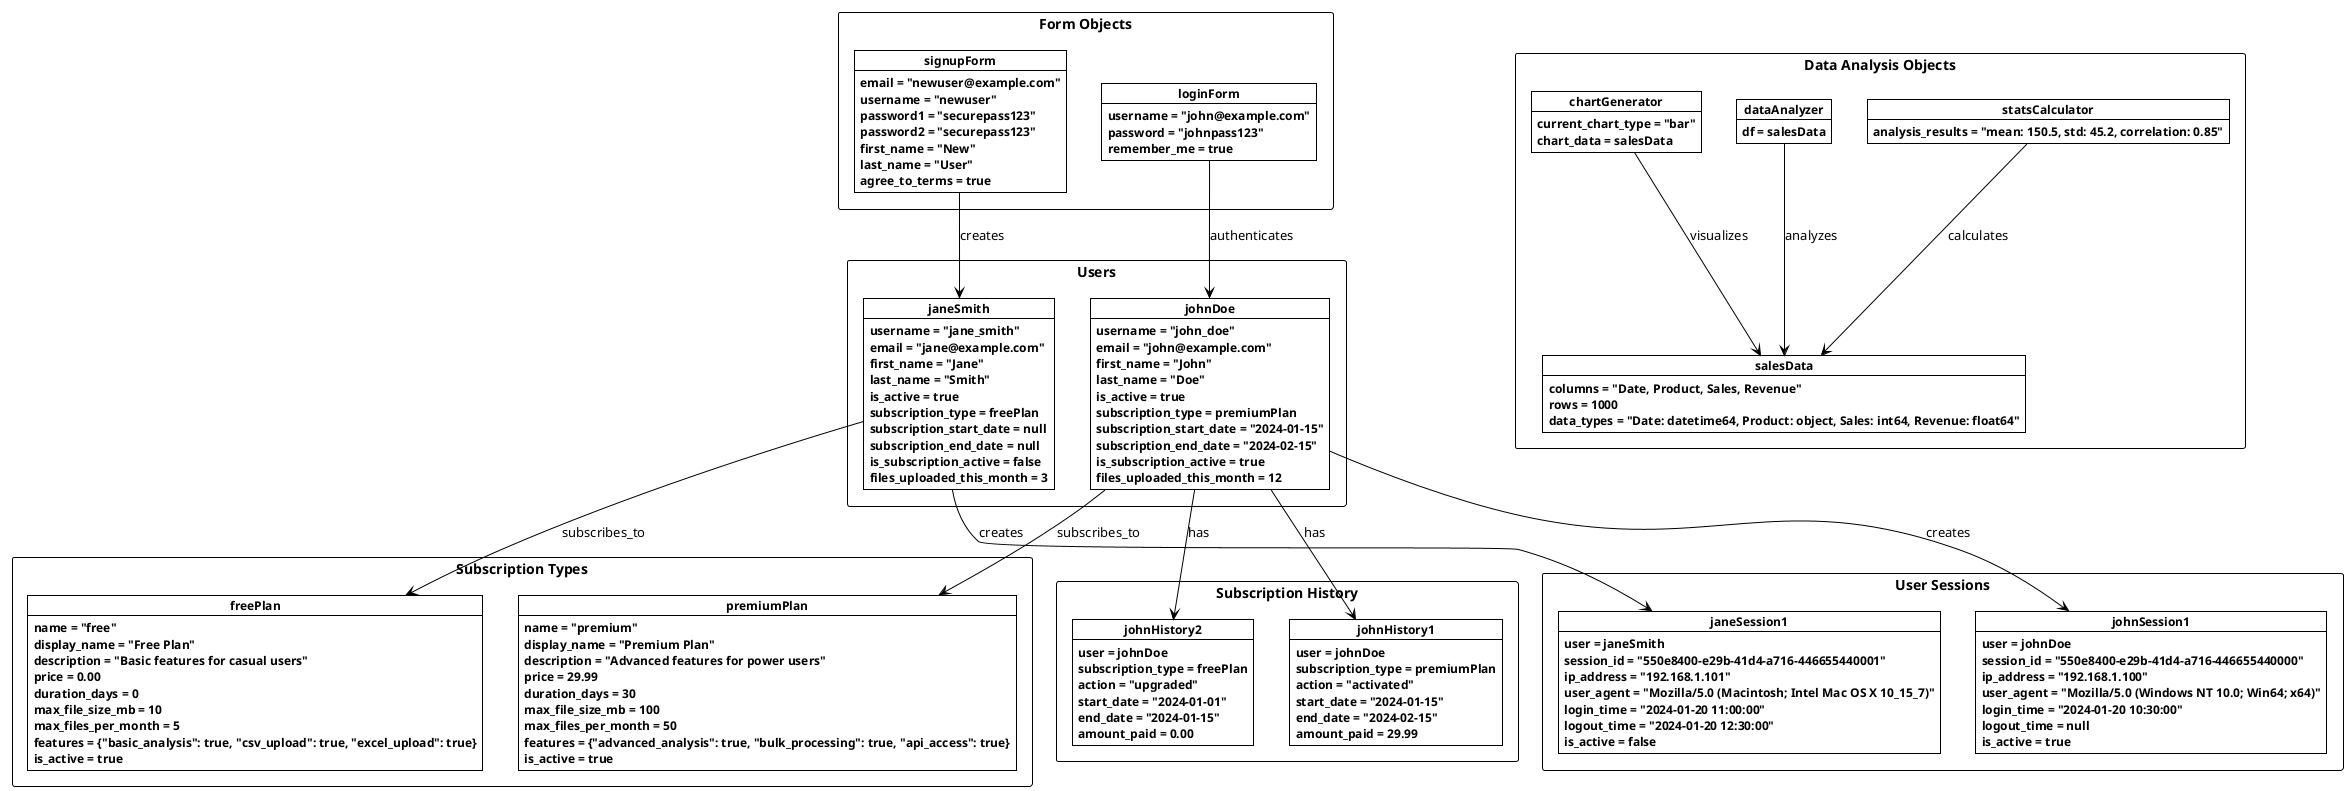 @startuml Analayzee_Object_Diagram

!theme plain
skinparam objectFontSize 12
skinparam objectFontStyle bold
skinparam packageStyle rectangle

package "Subscription Types" {
    object freePlan {
        name = "free"
        display_name = "Free Plan"
        description = "Basic features for casual users"
        price = 0.00
        duration_days = 0
        max_file_size_mb = 10
        max_files_per_month = 5
        features = {"basic_analysis": true, "csv_upload": true, "excel_upload": true}
        is_active = true
    }

    object premiumPlan {
        name = "premium"
        display_name = "Premium Plan"
        description = "Advanced features for power users"
        price = 29.99
        duration_days = 30
        max_file_size_mb = 100
        max_files_per_month = 50
        features = {"advanced_analysis": true, "bulk_processing": true, "api_access": true}
        is_active = true
    }
}

package "Users" {
    object johnDoe {
        username = "john_doe"
        email = "john@example.com"
        first_name = "John"
        last_name = "Doe"
        is_active = true
        subscription_type = premiumPlan
        subscription_start_date = "2024-01-15"
        subscription_end_date = "2024-02-15"
        is_subscription_active = true
        files_uploaded_this_month = 12
    }

    object janeSmith {
        username = "jane_smith"
        email = "jane@example.com"
        first_name = "Jane"
        last_name = "Smith"
        is_active = true
        subscription_type = freePlan
        subscription_start_date = null
        subscription_end_date = null
        is_subscription_active = false
        files_uploaded_this_month = 3
    }
}

package "Subscription History" {
    object johnHistory1 {
        user = johnDoe
        subscription_type = premiumPlan
        action = "activated"
        start_date = "2024-01-15"
        end_date = "2024-02-15"
        amount_paid = 29.99
    }

    object johnHistory2 {
        user = johnDoe
        subscription_type = freePlan
        action = "upgraded"
        start_date = "2024-01-01"
        end_date = "2024-01-15"
        amount_paid = 0.00
    }
}

package "User Sessions" {
    object johnSession1 {
        user = johnDoe
        session_id = "550e8400-e29b-41d4-a716-446655440000"
        ip_address = "192.168.1.100"
        user_agent = "Mozilla/5.0 (Windows NT 10.0; Win64; x64)"
        login_time = "2024-01-20 10:30:00"
        logout_time = null
        is_active = true
    }

    object janeSession1 {
        user = janeSmith
        session_id = "550e8400-e29b-41d4-a716-446655440001"
        ip_address = "192.168.1.101"
        user_agent = "Mozilla/5.0 (Macintosh; Intel Mac OS X 10_15_7)"
        login_time = "2024-01-20 11:00:00"
        logout_time = "2024-01-20 12:30:00"
        is_active = false
    }
}

package "Data Analysis Objects" {
    object salesData {
        columns = "Date, Product, Sales, Revenue"
        rows = 1000
        data_types = "Date: datetime64, Product: object, Sales: int64, Revenue: float64"
    }

    object dataAnalyzer {
        df = salesData
    }

    object chartGenerator {
        current_chart_type = "bar"
        chart_data = salesData
    }

    object statsCalculator {
        analysis_results = "mean: 150.5, std: 45.2, correlation: 0.85"
    }
}

package "Form Objects" {
    object signupForm {
        email = "newuser@example.com"
        username = "newuser"
        password1 = "securepass123"
        password2 = "securepass123"
        first_name = "New"
        last_name = "User"
        agree_to_terms = true
    }

    object loginForm {
        username = "john@example.com"
        password = "johnpass123"
        remember_me = true
    }
}

' Relationships
johnDoe --> premiumPlan : subscribes_to
janeSmith --> freePlan : subscribes_to

johnDoe --> johnHistory1 : has
johnDoe --> johnHistory2 : has
johnDoe --> johnSession1 : creates

janeSmith --> janeSession1 : creates

dataAnalyzer --> salesData : analyzes
chartGenerator --> salesData : visualizes
statsCalculator --> salesData : calculates

signupForm --> janeSmith : creates
loginForm --> johnDoe : authenticates

@enduml 